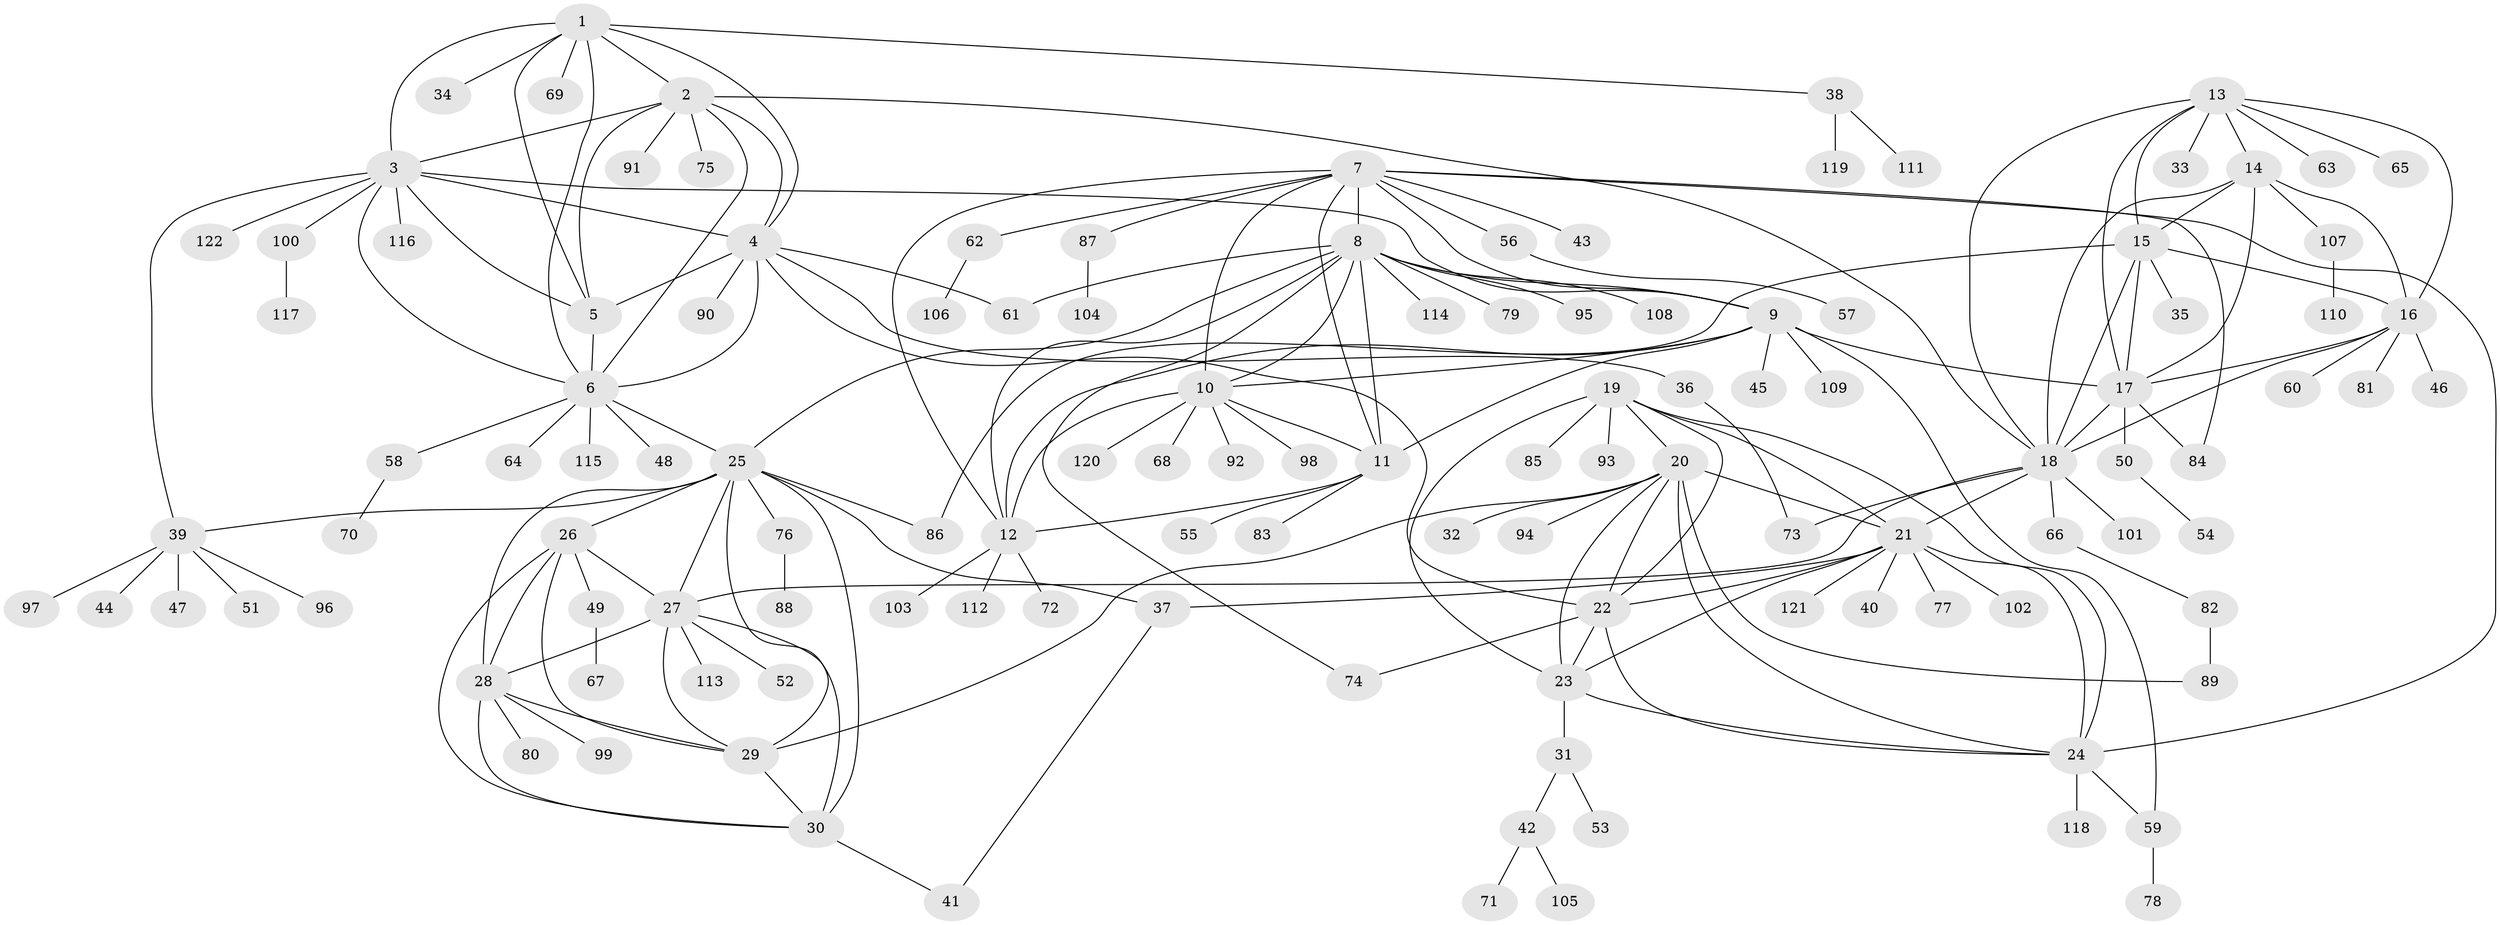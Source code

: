 // coarse degree distribution, {7: 0.06976744186046512, 9: 0.03488372093023256, 8: 0.03488372093023256, 5: 0.011627906976744186, 10: 0.03488372093023256, 11: 0.011627906976744186, 6: 0.09302325581395349, 16: 0.011627906976744186, 2: 0.1744186046511628, 1: 0.5116279069767442, 3: 0.011627906976744186}
// Generated by graph-tools (version 1.1) at 2025/52/03/04/25 22:52:46]
// undirected, 122 vertices, 187 edges
graph export_dot {
  node [color=gray90,style=filled];
  1;
  2;
  3;
  4;
  5;
  6;
  7;
  8;
  9;
  10;
  11;
  12;
  13;
  14;
  15;
  16;
  17;
  18;
  19;
  20;
  21;
  22;
  23;
  24;
  25;
  26;
  27;
  28;
  29;
  30;
  31;
  32;
  33;
  34;
  35;
  36;
  37;
  38;
  39;
  40;
  41;
  42;
  43;
  44;
  45;
  46;
  47;
  48;
  49;
  50;
  51;
  52;
  53;
  54;
  55;
  56;
  57;
  58;
  59;
  60;
  61;
  62;
  63;
  64;
  65;
  66;
  67;
  68;
  69;
  70;
  71;
  72;
  73;
  74;
  75;
  76;
  77;
  78;
  79;
  80;
  81;
  82;
  83;
  84;
  85;
  86;
  87;
  88;
  89;
  90;
  91;
  92;
  93;
  94;
  95;
  96;
  97;
  98;
  99;
  100;
  101;
  102;
  103;
  104;
  105;
  106;
  107;
  108;
  109;
  110;
  111;
  112;
  113;
  114;
  115;
  116;
  117;
  118;
  119;
  120;
  121;
  122;
  1 -- 2;
  1 -- 3;
  1 -- 4;
  1 -- 5;
  1 -- 6;
  1 -- 34;
  1 -- 38;
  1 -- 69;
  2 -- 3;
  2 -- 4;
  2 -- 5;
  2 -- 6;
  2 -- 18;
  2 -- 75;
  2 -- 91;
  3 -- 4;
  3 -- 5;
  3 -- 6;
  3 -- 9;
  3 -- 39;
  3 -- 100;
  3 -- 116;
  3 -- 122;
  4 -- 5;
  4 -- 6;
  4 -- 22;
  4 -- 36;
  4 -- 61;
  4 -- 90;
  5 -- 6;
  6 -- 25;
  6 -- 48;
  6 -- 58;
  6 -- 64;
  6 -- 115;
  7 -- 8;
  7 -- 9;
  7 -- 10;
  7 -- 11;
  7 -- 12;
  7 -- 24;
  7 -- 43;
  7 -- 56;
  7 -- 62;
  7 -- 84;
  7 -- 87;
  8 -- 9;
  8 -- 10;
  8 -- 11;
  8 -- 12;
  8 -- 25;
  8 -- 61;
  8 -- 74;
  8 -- 79;
  8 -- 95;
  8 -- 108;
  8 -- 114;
  9 -- 10;
  9 -- 11;
  9 -- 12;
  9 -- 17;
  9 -- 45;
  9 -- 59;
  9 -- 109;
  10 -- 11;
  10 -- 12;
  10 -- 68;
  10 -- 92;
  10 -- 98;
  10 -- 120;
  11 -- 12;
  11 -- 55;
  11 -- 83;
  12 -- 72;
  12 -- 103;
  12 -- 112;
  13 -- 14;
  13 -- 15;
  13 -- 16;
  13 -- 17;
  13 -- 18;
  13 -- 33;
  13 -- 63;
  13 -- 65;
  14 -- 15;
  14 -- 16;
  14 -- 17;
  14 -- 18;
  14 -- 107;
  15 -- 16;
  15 -- 17;
  15 -- 18;
  15 -- 35;
  15 -- 86;
  16 -- 17;
  16 -- 18;
  16 -- 46;
  16 -- 60;
  16 -- 81;
  17 -- 18;
  17 -- 50;
  17 -- 84;
  18 -- 21;
  18 -- 27;
  18 -- 66;
  18 -- 73;
  18 -- 101;
  19 -- 20;
  19 -- 21;
  19 -- 22;
  19 -- 23;
  19 -- 24;
  19 -- 85;
  19 -- 93;
  20 -- 21;
  20 -- 22;
  20 -- 23;
  20 -- 24;
  20 -- 29;
  20 -- 32;
  20 -- 89;
  20 -- 94;
  21 -- 22;
  21 -- 23;
  21 -- 24;
  21 -- 37;
  21 -- 40;
  21 -- 77;
  21 -- 102;
  21 -- 121;
  22 -- 23;
  22 -- 24;
  22 -- 74;
  23 -- 24;
  23 -- 31;
  24 -- 59;
  24 -- 118;
  25 -- 26;
  25 -- 27;
  25 -- 28;
  25 -- 29;
  25 -- 30;
  25 -- 37;
  25 -- 39;
  25 -- 76;
  25 -- 86;
  26 -- 27;
  26 -- 28;
  26 -- 29;
  26 -- 30;
  26 -- 49;
  27 -- 28;
  27 -- 29;
  27 -- 30;
  27 -- 52;
  27 -- 113;
  28 -- 29;
  28 -- 30;
  28 -- 80;
  28 -- 99;
  29 -- 30;
  30 -- 41;
  31 -- 42;
  31 -- 53;
  36 -- 73;
  37 -- 41;
  38 -- 111;
  38 -- 119;
  39 -- 44;
  39 -- 47;
  39 -- 51;
  39 -- 96;
  39 -- 97;
  42 -- 71;
  42 -- 105;
  49 -- 67;
  50 -- 54;
  56 -- 57;
  58 -- 70;
  59 -- 78;
  62 -- 106;
  66 -- 82;
  76 -- 88;
  82 -- 89;
  87 -- 104;
  100 -- 117;
  107 -- 110;
}
